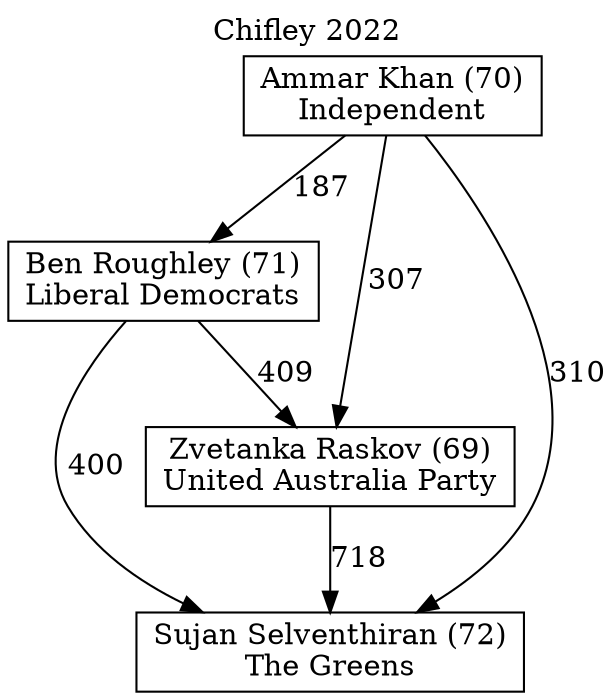 // House preference flow
digraph "Sujan Selventhiran (72)_Chifley_2022" {
	graph [label="Chifley 2022" labelloc=t mclimit=10]
	node [shape=box]
	"Ammar Khan (70)" [label="Ammar Khan (70)
Independent"]
	"Ben Roughley (71)" [label="Ben Roughley (71)
Liberal Democrats"]
	"Zvetanka Raskov (69)" [label="Zvetanka Raskov (69)
United Australia Party"]
	"Sujan Selventhiran (72)" [label="Sujan Selventhiran (72)
The Greens"]
	"Ben Roughley (71)" -> "Zvetanka Raskov (69)" [label=409]
	"Ammar Khan (70)" -> "Ben Roughley (71)" [label=187]
	"Ben Roughley (71)" -> "Sujan Selventhiran (72)" [label=400]
	"Zvetanka Raskov (69)" -> "Sujan Selventhiran (72)" [label=718]
	"Ammar Khan (70)" -> "Sujan Selventhiran (72)" [label=310]
	"Ammar Khan (70)" -> "Zvetanka Raskov (69)" [label=307]
}
